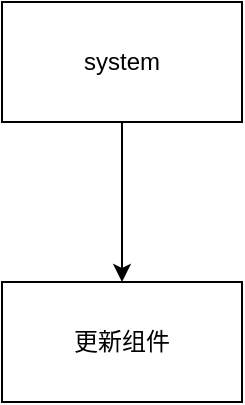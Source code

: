 <mxfile version="20.2.7" type="github">
  <diagram id="ST9E6OmzABGtTbr-Tr8b" name="第 1 页">
    <mxGraphModel dx="1422" dy="794" grid="1" gridSize="10" guides="1" tooltips="1" connect="1" arrows="1" fold="1" page="1" pageScale="1" pageWidth="827" pageHeight="1169" math="0" shadow="0">
      <root>
        <mxCell id="0" />
        <mxCell id="1" parent="0" />
        <mxCell id="dGQ5ls6V87ixJKhuK2zu-3" value="" style="edgeStyle=orthogonalEdgeStyle;rounded=0;orthogonalLoop=1;jettySize=auto;html=1;" edge="1" parent="1" source="dGQ5ls6V87ixJKhuK2zu-1" target="dGQ5ls6V87ixJKhuK2zu-2">
          <mxGeometry relative="1" as="geometry" />
        </mxCell>
        <mxCell id="dGQ5ls6V87ixJKhuK2zu-1" value="system" style="whiteSpace=wrap;html=1;" vertex="1" parent="1">
          <mxGeometry x="354" y="30" width="120" height="60" as="geometry" />
        </mxCell>
        <mxCell id="dGQ5ls6V87ixJKhuK2zu-2" value="更新组件&lt;br&gt;" style="whiteSpace=wrap;html=1;" vertex="1" parent="1">
          <mxGeometry x="354" y="170" width="120" height="60" as="geometry" />
        </mxCell>
      </root>
    </mxGraphModel>
  </diagram>
</mxfile>

